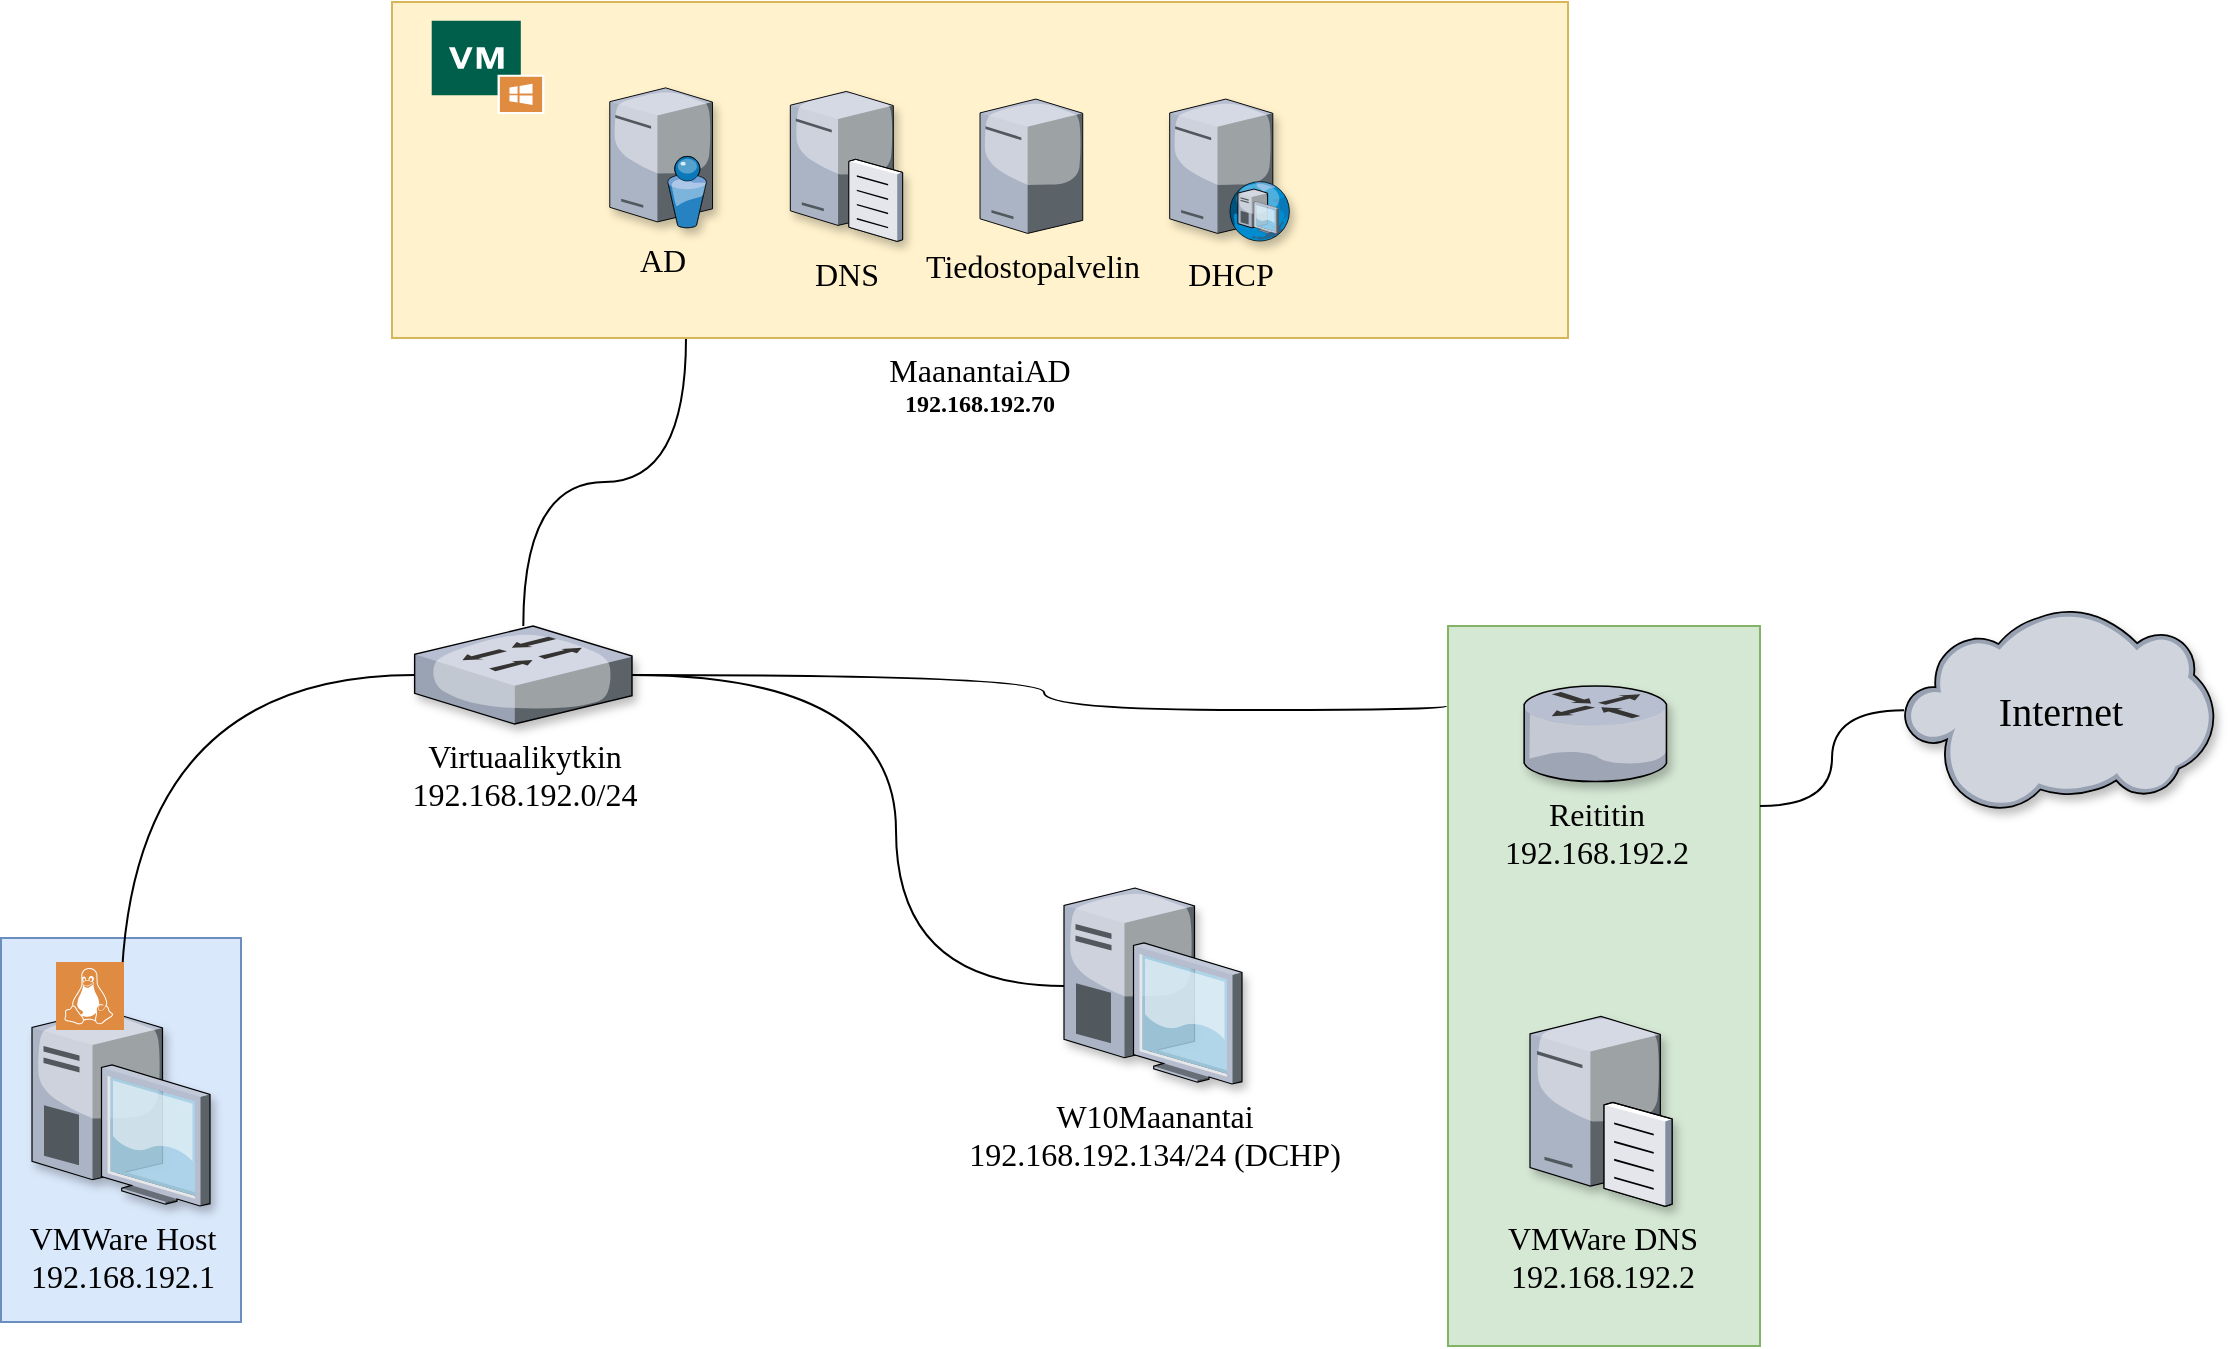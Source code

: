 <mxfile version="16.5.1" type="device"><diagram id="UdYZXudzpwcK1P3oWLVg" name="Page-1"><mxGraphModel dx="1102" dy="985" grid="1" gridSize="12" guides="1" tooltips="1" connect="1" arrows="1" fold="1" page="1" pageScale="1" pageWidth="1169" pageHeight="827" math="0" shadow="0"><root><mxCell id="0"/><mxCell id="1" parent="0"/><mxCell id="41-jJCAP3YlpCJTy2CfZ-28" value="" style="rounded=0;whiteSpace=wrap;html=1;sketch=0;fontFamily=Comic Sans MS;fontSize=16;fillColor=#dae8fc;strokeColor=#6c8ebf;" parent="1" vertex="1"><mxGeometry x="176.5" y="516" width="120" height="192" as="geometry"/></mxCell><mxCell id="41-jJCAP3YlpCJTy2CfZ-15" value="" style="rounded=0;whiteSpace=wrap;html=1;sketch=0;fontFamily=Comic Sans MS;fontSize=16;fillColor=#d5e8d4;strokeColor=#82b366;" parent="1" vertex="1"><mxGeometry x="900" y="360" width="156" height="360" as="geometry"/></mxCell><mxCell id="41-jJCAP3YlpCJTy2CfZ-4" value="VMWare Host&lt;br&gt;192.168.192.1" style="verticalLabelPosition=bottom;sketch=0;aspect=fixed;html=1;verticalAlign=top;strokeColor=none;align=center;outlineConnect=0;shape=mxgraph.citrix.desktop;shadow=1;glass=1;fontFamily=Comic Sans MS;fontSize=16;fontColor=#000000;fillColor=#E54922;gradientColor=#FDFFC9;" parent="1" vertex="1"><mxGeometry x="192" y="552" width="89" height="98" as="geometry"/></mxCell><mxCell id="41-jJCAP3YlpCJTy2CfZ-22" style="edgeStyle=orthogonalEdgeStyle;curved=1;orthogonalLoop=1;jettySize=auto;html=1;entryX=1;entryY=0.25;entryDx=0;entryDy=0;fontFamily=Comic Sans MS;fontSize=16;fontColor=default;endArrow=none;endFill=0;" parent="1" source="41-jJCAP3YlpCJTy2CfZ-5" target="41-jJCAP3YlpCJTy2CfZ-15" edge="1"><mxGeometry relative="1" as="geometry"/></mxCell><mxCell id="41-jJCAP3YlpCJTy2CfZ-5" value="Internet" style="verticalLabelPosition=middle;sketch=0;aspect=fixed;html=1;verticalAlign=middle;strokeColor=none;align=center;outlineConnect=0;shape=mxgraph.citrix.cloud;shadow=1;glass=1;fontFamily=Comic Sans MS;fontSize=20;fontColor=#000000;fillColor=#E54922;gradientColor=#FDFFC9;labelPosition=center;" parent="1" vertex="1"><mxGeometry x="1128" y="351.5" width="155" height="101.16" as="geometry"/></mxCell><mxCell id="41-jJCAP3YlpCJTy2CfZ-17" style="edgeStyle=orthogonalEdgeStyle;curved=1;orthogonalLoop=1;jettySize=auto;html=1;entryX=0.25;entryY=1;entryDx=0;entryDy=0;fontFamily=Comic Sans MS;fontSize=16;fontColor=default;endArrow=none;endFill=0;" parent="1" source="41-jJCAP3YlpCJTy2CfZ-6" target="41-jJCAP3YlpCJTy2CfZ-8" edge="1"><mxGeometry relative="1" as="geometry"/></mxCell><mxCell id="41-jJCAP3YlpCJTy2CfZ-18" style="edgeStyle=orthogonalEdgeStyle;curved=1;orthogonalLoop=1;jettySize=auto;html=1;fontFamily=Comic Sans MS;fontSize=16;fontColor=default;endArrow=none;endFill=0;" parent="1" source="41-jJCAP3YlpCJTy2CfZ-6" target="41-jJCAP3YlpCJTy2CfZ-4" edge="1"><mxGeometry relative="1" as="geometry"/></mxCell><mxCell id="41-jJCAP3YlpCJTy2CfZ-20" style="edgeStyle=orthogonalEdgeStyle;curved=1;orthogonalLoop=1;jettySize=auto;html=1;entryX=-0.006;entryY=0.111;entryDx=0;entryDy=0;entryPerimeter=0;fontFamily=Comic Sans MS;fontSize=16;fontColor=default;endArrow=none;endFill=0;" parent="1" source="41-jJCAP3YlpCJTy2CfZ-6" target="41-jJCAP3YlpCJTy2CfZ-15" edge="1"><mxGeometry relative="1" as="geometry"><Array as="points"><mxPoint x="698" y="385"/><mxPoint x="698" y="402"/><mxPoint x="899" y="402"/></Array></mxGeometry></mxCell><mxCell id="41-jJCAP3YlpCJTy2CfZ-26" style="edgeStyle=orthogonalEdgeStyle;curved=1;orthogonalLoop=1;jettySize=auto;html=1;fontFamily=Comic Sans MS;fontSize=16;fontColor=default;endArrow=none;endFill=0;" parent="1" source="41-jJCAP3YlpCJTy2CfZ-6" target="41-jJCAP3YlpCJTy2CfZ-24" edge="1"><mxGeometry relative="1" as="geometry"><Array as="points"><mxPoint x="624" y="385"/><mxPoint x="624" y="540"/></Array></mxGeometry></mxCell><mxCell id="41-jJCAP3YlpCJTy2CfZ-6" value="Virtuaalikytkin&lt;br&gt;192.168.192.0/24" style="verticalLabelPosition=bottom;sketch=0;aspect=fixed;html=1;verticalAlign=top;strokeColor=none;align=center;outlineConnect=0;shape=mxgraph.citrix.switch;shadow=1;glass=1;fontFamily=Comic Sans MS;fontSize=16;fontColor=#000000;fillColor=#E54922;gradientColor=#FDFFC9;" parent="1" vertex="1"><mxGeometry x="383.32" y="360" width="108.68" height="49.03" as="geometry"/></mxCell><mxCell id="41-jJCAP3YlpCJTy2CfZ-7" value="" style="group;sketch=0;fontFamily=Comic Sans MS;fontSize=16;fontColor=default;fillColor=default;html=1;" parent="1" vertex="1" connectable="0"><mxGeometry x="372" y="48" width="588" height="168" as="geometry"/></mxCell><mxCell id="41-jJCAP3YlpCJTy2CfZ-8" value="&lt;span style=&quot;font-size: 16px&quot;&gt;MaanantaiAD&lt;br&gt;&lt;/span&gt;&lt;b&gt;192.168.192.70&lt;/b&gt;" style="rounded=0;whiteSpace=wrap;html=1;shadow=0;glass=0;sketch=0;fontFamily=Comic Sans MS;fontSize=12;fillColor=#fff2cc;strokeColor=#d6b656;verticalAlign=top;labelPosition=center;verticalLabelPosition=bottom;align=center;fontColor=default;" parent="41-jJCAP3YlpCJTy2CfZ-7" vertex="1"><mxGeometry width="588" height="168" as="geometry"/></mxCell><mxCell id="41-jJCAP3YlpCJTy2CfZ-9" value="" style="sketch=0;pointerEvents=1;shadow=0;dashed=0;html=1;strokeColor=none;fillColor=#005F4B;labelPosition=center;verticalLabelPosition=bottom;verticalAlign=top;align=center;outlineConnect=0;shape=mxgraph.veeam2.windows_vm;glass=1;fontFamily=Comic Sans MS;fontSize=20;fontColor=#000000;" parent="41-jJCAP3YlpCJTy2CfZ-7" vertex="1"><mxGeometry x="19.861" y="9.333" width="56.361" height="46.667" as="geometry"/></mxCell><mxCell id="41-jJCAP3YlpCJTy2CfZ-2" value="Tiedostopalvelin" style="verticalLabelPosition=bottom;sketch=0;aspect=fixed;html=1;verticalAlign=top;strokeColor=none;align=center;outlineConnect=0;shape=mxgraph.citrix.tower_server;fontFamily=Comic Sans MS;fontSize=16;" parent="41-jJCAP3YlpCJTy2CfZ-7" vertex="1"><mxGeometry x="294.001" y="48.533" width="51.371" height="67.177" as="geometry"/></mxCell><mxCell id="41-jJCAP3YlpCJTy2CfZ-10" value="AD" style="verticalLabelPosition=bottom;sketch=0;aspect=fixed;html=1;verticalAlign=top;strokeColor=none;align=center;outlineConnect=0;shape=mxgraph.citrix.directory_server;shadow=1;glass=1;fontFamily=Comic Sans MS;fontSize=16;fontColor=#000000;fillColor=#E54922;gradientColor=#FDFFC9;" parent="41-jJCAP3YlpCJTy2CfZ-7" vertex="1"><mxGeometry x="108.889" y="42.933" width="51.371" height="69.944" as="geometry"/></mxCell><mxCell id="41-jJCAP3YlpCJTy2CfZ-11" value="DNS" style="verticalLabelPosition=bottom;sketch=0;aspect=fixed;html=1;verticalAlign=top;strokeColor=none;align=center;outlineConnect=0;shape=mxgraph.citrix.file_server;shadow=1;glass=1;fontFamily=Comic Sans MS;fontSize=16;fontColor=#000000;fillColor=#E54922;gradientColor=#FDFFC9;" parent="41-jJCAP3YlpCJTy2CfZ-7" vertex="1"><mxGeometry x="199.162" y="42.933" width="56.113" height="76.661" as="geometry"/></mxCell><mxCell id="41-jJCAP3YlpCJTy2CfZ-12" value="DHCP" style="verticalLabelPosition=bottom;sketch=0;aspect=fixed;html=1;verticalAlign=top;strokeColor=none;align=center;outlineConnect=0;shape=mxgraph.citrix.dhcp_server;shadow=1;glass=1;fontFamily=Comic Sans MS;fontSize=16;fontColor=#000000;fillColor=#E54922;gradientColor=#FDFFC9;labelPosition=center;" parent="41-jJCAP3YlpCJTy2CfZ-7" vertex="1"><mxGeometry x="388.839" y="48.533" width="60.065" height="71.129" as="geometry"/></mxCell><mxCell id="41-jJCAP3YlpCJTy2CfZ-13" value="Reititin&lt;br&gt;192.168.192.2" style="verticalLabelPosition=bottom;sketch=0;aspect=fixed;html=1;verticalAlign=top;strokeColor=none;align=center;outlineConnect=0;shape=mxgraph.citrix.router;shadow=1;glass=1;fontFamily=Comic Sans MS;fontSize=16;fontColor=#000000;fillColor=#E54922;gradientColor=#FDFFC9;" parent="1" vertex="1"><mxGeometry x="938" y="390" width="72" height="47.78" as="geometry"/></mxCell><mxCell id="41-jJCAP3YlpCJTy2CfZ-14" value="VMWare DNS&lt;br&gt;192.168.192.2" style="verticalLabelPosition=bottom;sketch=0;aspect=fixed;html=1;verticalAlign=top;strokeColor=none;align=center;outlineConnect=0;shape=mxgraph.citrix.file_server;shadow=1;glass=1;fontFamily=Comic Sans MS;fontSize=16;fontColor=#000000;fillColor=#E54922;gradientColor=#FDFFC9;" parent="1" vertex="1"><mxGeometry x="941" y="553" width="71" height="97" as="geometry"/></mxCell><mxCell id="41-jJCAP3YlpCJTy2CfZ-24" value="W10Maanantai&lt;br&gt;192.168.192.134/24 (DCHP)" style="verticalLabelPosition=bottom;sketch=0;aspect=fixed;html=1;verticalAlign=top;strokeColor=none;align=center;outlineConnect=0;shape=mxgraph.citrix.desktop;shadow=1;glass=1;fontFamily=Comic Sans MS;fontSize=16;fontColor=#000000;fillColor=#E54922;gradientColor=#FDFFC9;" parent="1" vertex="1"><mxGeometry x="708" y="491" width="89" height="98" as="geometry"/></mxCell><mxCell id="41-jJCAP3YlpCJTy2CfZ-27" value="" style="sketch=0;pointerEvents=1;shadow=0;dashed=0;html=1;strokeColor=none;fillColor=#DF8C42;labelPosition=center;verticalLabelPosition=bottom;verticalAlign=top;align=center;outlineConnect=0;shape=mxgraph.veeam2.linux;fontFamily=Comic Sans MS;fontSize=16;fontColor=default;" parent="1" vertex="1"><mxGeometry x="204" y="528" width="34" height="34" as="geometry"/></mxCell></root></mxGraphModel></diagram></mxfile>